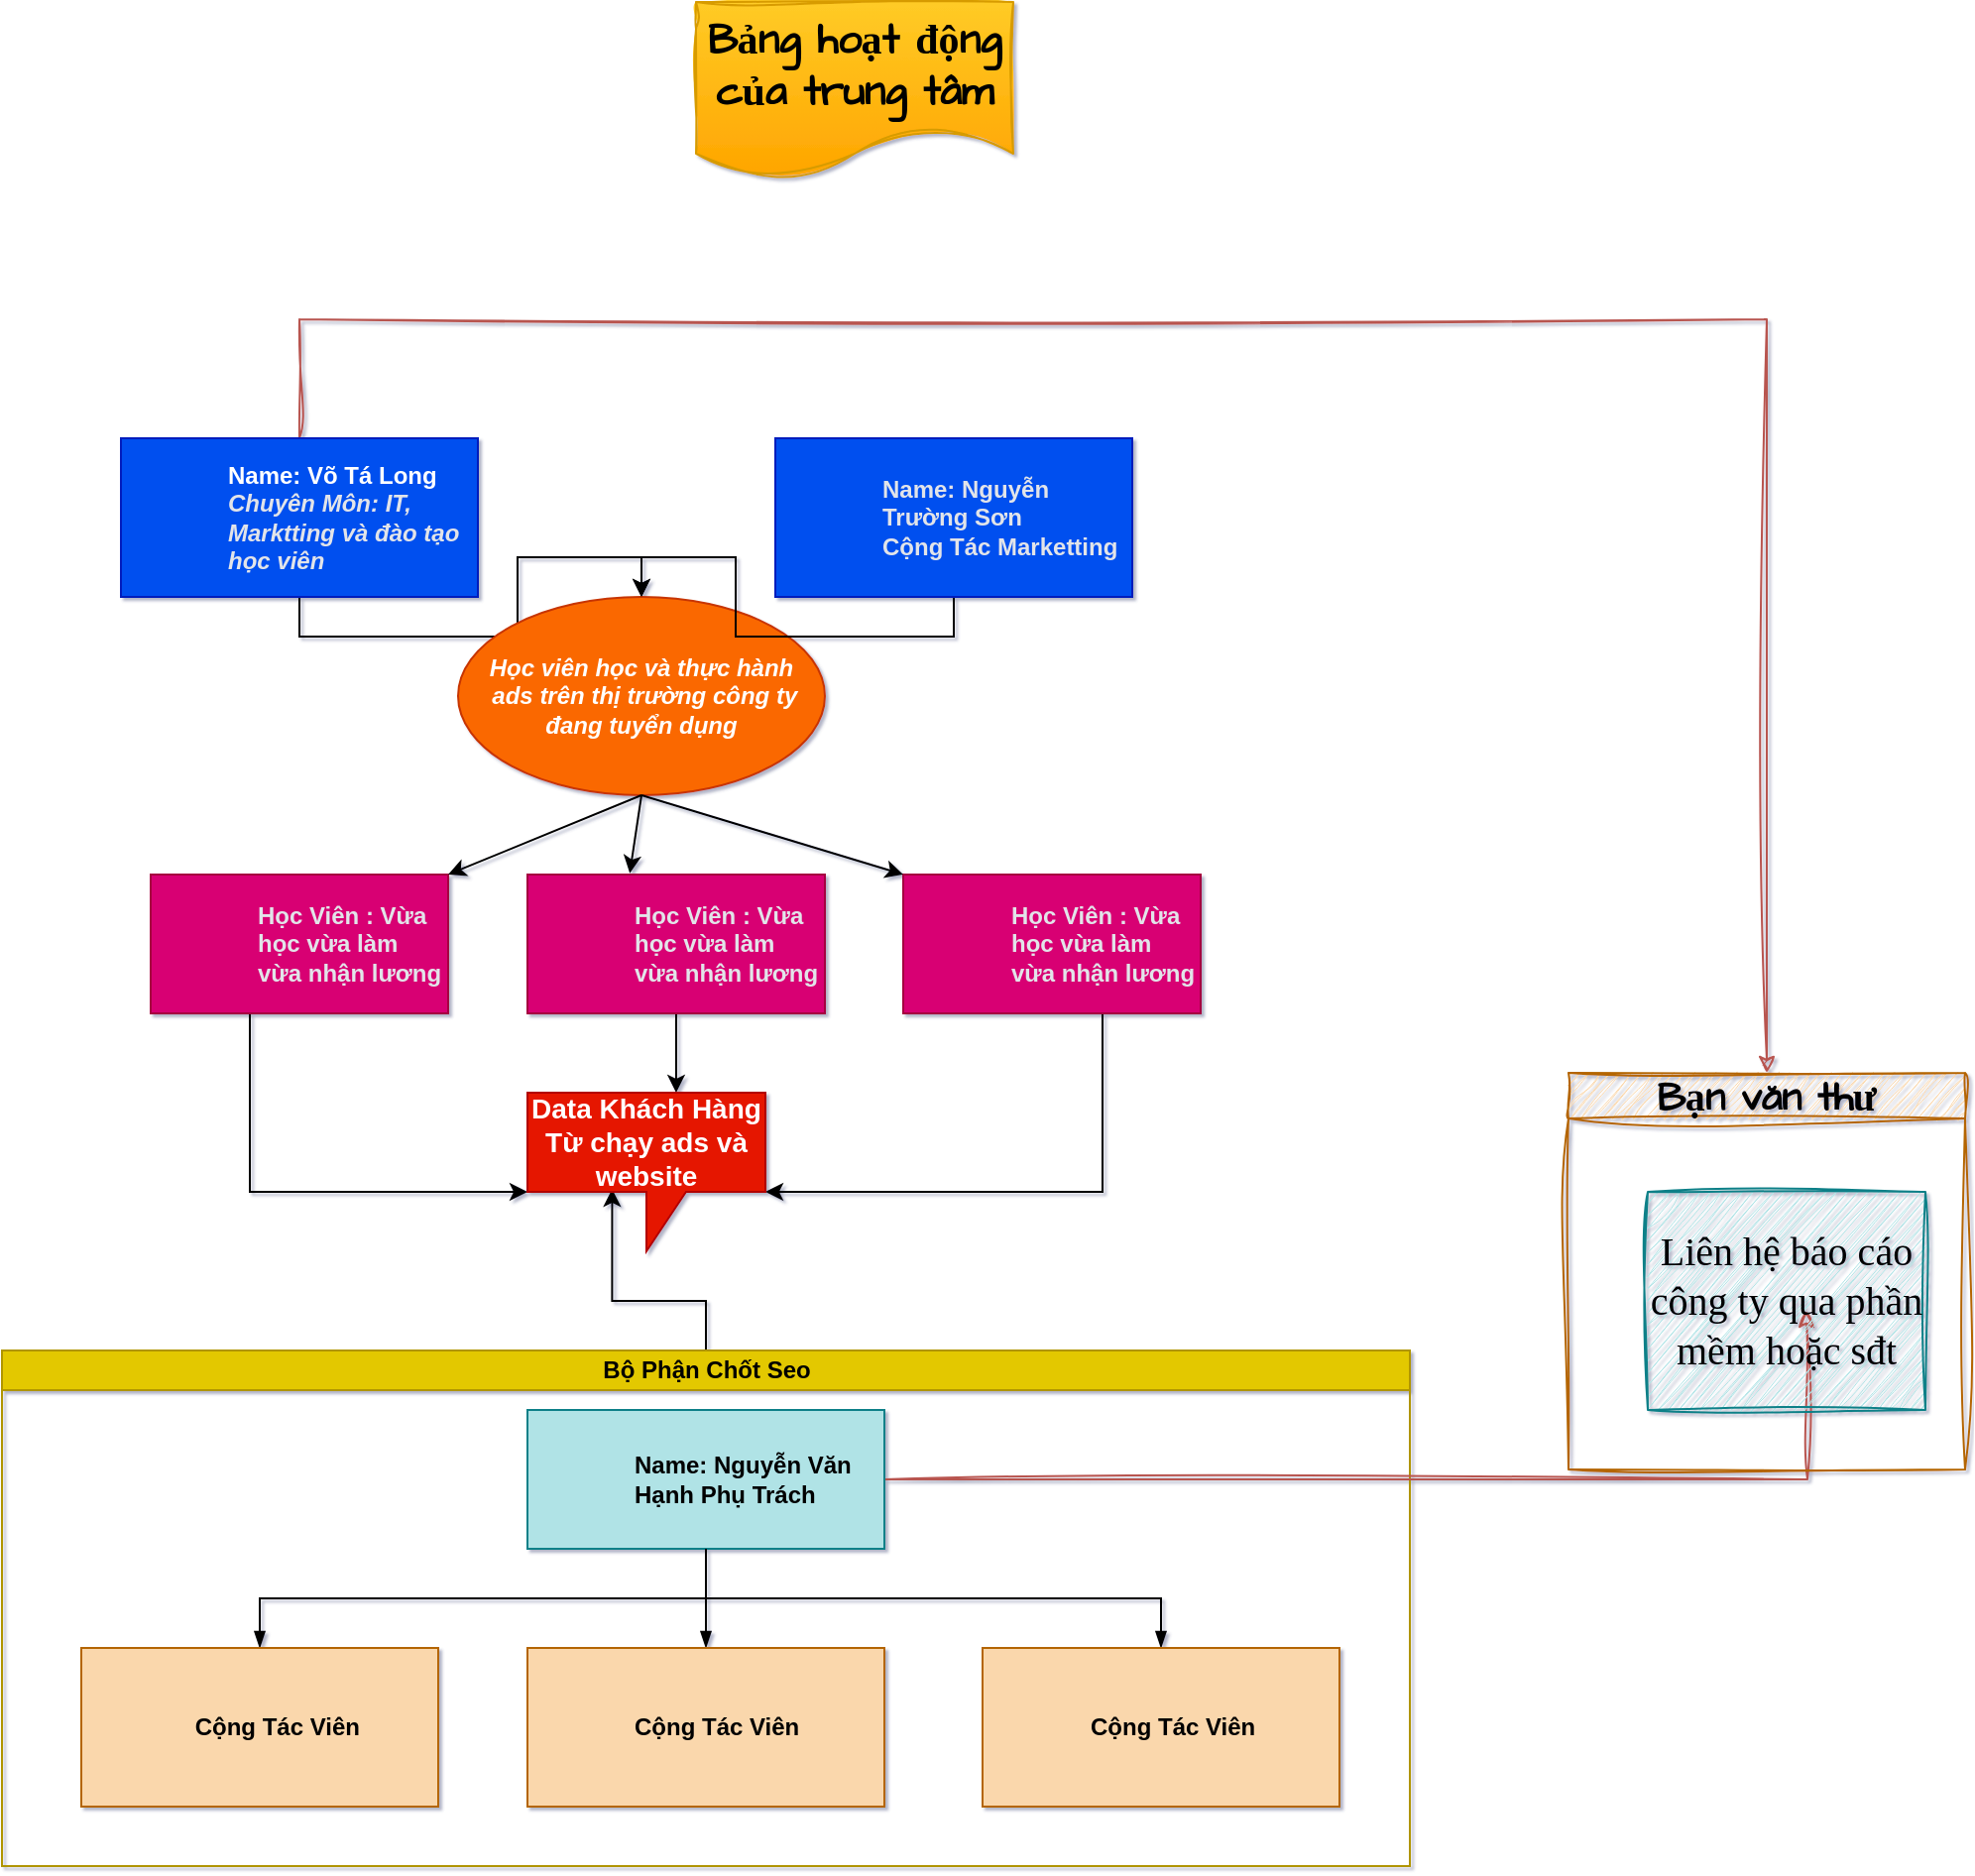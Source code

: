 <mxfile version="21.6.8" type="github">
  <diagram id="prtHgNgQTEPvFCAcTncT" name="Page-1">
    <mxGraphModel dx="1052" dy="4701" grid="1" gridSize="10" guides="1" tooltips="1" connect="1" arrows="1" fold="1" page="1" pageScale="1" pageWidth="1169" pageHeight="827" background="none" math="0" shadow="1">
      <root>
        <mxCell id="0" />
        <mxCell id="1" parent="0" />
        <mxCell id="3rI8jzU3DhC4SiO8iFlz-46" style="edgeStyle=orthogonalEdgeStyle;rounded=0;orthogonalLoop=1;jettySize=auto;html=1;entryX=0.356;entryY=0.607;entryDx=0;entryDy=0;entryPerimeter=0;" edge="1" parent="1" source="3rI8jzU3DhC4SiO8iFlz-1" target="3rI8jzU3DhC4SiO8iFlz-40">
          <mxGeometry relative="1" as="geometry" />
        </mxCell>
        <mxCell id="3rI8jzU3DhC4SiO8iFlz-1" value="Bộ Phận Chốt Seo" style="swimlane;html=1;startSize=20;horizontal=1;containerType=tree;glass=0;fillColor=#e3c800;fontColor=#000000;strokeColor=#B09500;" vertex="1" parent="1">
          <mxGeometry x="130" y="-2660" width="710" height="260" as="geometry" />
        </mxCell>
        <mxCell id="3rI8jzU3DhC4SiO8iFlz-52" style="edgeStyle=orthogonalEdgeStyle;rounded=0;sketch=1;hachureGap=4;jiggle=2;curveFitting=1;orthogonalLoop=1;jettySize=auto;html=1;fontFamily=Architects Daughter;fontSource=https%3A%2F%2Ffonts.googleapis.com%2Fcss%3Ffamily%3DArchitects%2BDaughter;fontSize=16;fillColor=#f8cecc;strokeColor=#b85450;gradientColor=#ea6b66;" edge="1" parent="3rI8jzU3DhC4SiO8iFlz-1" source="3rI8jzU3DhC4SiO8iFlz-2">
          <mxGeometry relative="1" as="geometry">
            <mxPoint x="910" y="-20" as="targetPoint" />
          </mxGeometry>
        </mxCell>
        <UserObject label="Name: Nguyễn Văn Hạnh Phụ Trách" name="Tessa Miller" position="CFO" location="Office 1" email="me@example.com" placeholders="1" link="https://www.draw.io" id="3rI8jzU3DhC4SiO8iFlz-2">
          <mxCell style="label;image=https://cdn3.iconfinder.com/data/icons/user-avatars-1/512/users-3-128.png;whiteSpace=wrap;html=1;rounded=0;glass=0;treeMoving=1;treeFolding=1;fillColor=#b0e3e6;strokeColor=#0e8088;" vertex="1" parent="3rI8jzU3DhC4SiO8iFlz-1">
            <mxGeometry x="265" y="30" width="180" height="70" as="geometry" />
          </mxCell>
        </UserObject>
        <mxCell id="3rI8jzU3DhC4SiO8iFlz-3" value="" style="endArrow=blockThin;endFill=1;fontSize=11;edgeStyle=elbowEdgeStyle;elbow=vertical;rounded=0;" edge="1" parent="3rI8jzU3DhC4SiO8iFlz-1" source="3rI8jzU3DhC4SiO8iFlz-2" target="3rI8jzU3DhC4SiO8iFlz-4">
          <mxGeometry relative="1" as="geometry" />
        </mxCell>
        <UserObject label="&amp;nbsp;Cộng Tác Viên" name="Edward Morrison" position="Brand Manager" location="Office 2" email="me@example.com" placeholders="1" link="https://www.draw.io" id="3rI8jzU3DhC4SiO8iFlz-4">
          <mxCell style="label;image=https://cdn3.iconfinder.com/data/icons/user-avatars-1/512/users-10-3-128.png;whiteSpace=wrap;html=1;rounded=0;glass=0;treeFolding=1;treeMoving=1;fillColor=#fad7ac;strokeColor=#b46504;" vertex="1" parent="3rI8jzU3DhC4SiO8iFlz-1">
            <mxGeometry x="40" y="150" width="180" height="80" as="geometry" />
          </mxCell>
        </UserObject>
        <mxCell id="3rI8jzU3DhC4SiO8iFlz-5" value="" style="endArrow=blockThin;endFill=1;fontSize=11;edgeStyle=elbowEdgeStyle;elbow=vertical;rounded=0;" edge="1" parent="3rI8jzU3DhC4SiO8iFlz-1" source="3rI8jzU3DhC4SiO8iFlz-2" target="3rI8jzU3DhC4SiO8iFlz-55">
          <mxGeometry relative="1" as="geometry" />
        </mxCell>
        <mxCell id="3rI8jzU3DhC4SiO8iFlz-7" value="" style="endArrow=blockThin;endFill=1;fontSize=11;edgeStyle=elbowEdgeStyle;elbow=vertical;rounded=0;" edge="1" parent="3rI8jzU3DhC4SiO8iFlz-1" target="3rI8jzU3DhC4SiO8iFlz-8">
          <mxGeometry relative="1" as="geometry">
            <mxPoint x="355" y="100" as="sourcePoint" />
          </mxGeometry>
        </mxCell>
        <UserObject label="Cộng Tác Viên" name="Alison Donovan" position="System Admin" location="Office 3" email="me@example.com" placeholders="1" link="https://www.draw.io" id="3rI8jzU3DhC4SiO8iFlz-8">
          <mxCell style="label;image=https://cdn3.iconfinder.com/data/icons/user-avatars-1/512/users-2-128.png;whiteSpace=wrap;html=1;rounded=0;glass=0;fillColor=#fad7ac;strokeColor=#b46504;" vertex="1" parent="3rI8jzU3DhC4SiO8iFlz-1">
            <mxGeometry x="494.5" y="150" width="180" height="80" as="geometry" />
          </mxCell>
        </UserObject>
        <UserObject label="Cộng Tác Viên" name="Evan Valet" position="HR Director" location="Office 4" email="me@example.com" placeholders="1" link="https://www.draw.io" id="3rI8jzU3DhC4SiO8iFlz-55">
          <mxCell style="label;image=https://cdn3.iconfinder.com/data/icons/user-avatars-1/512/users-9-2-128.png;whiteSpace=wrap;html=1;rounded=0;glass=0;treeFolding=1;treeMoving=1;fillColor=#fad7ac;strokeColor=#b46504;" vertex="1" parent="3rI8jzU3DhC4SiO8iFlz-1">
            <mxGeometry x="265" y="150" width="180" height="80" as="geometry" />
          </mxCell>
        </UserObject>
        <mxCell id="3rI8jzU3DhC4SiO8iFlz-43" style="edgeStyle=orthogonalEdgeStyle;rounded=0;orthogonalLoop=1;jettySize=auto;html=1;" edge="1" parent="1" source="3rI8jzU3DhC4SiO8iFlz-9" target="3rI8jzU3DhC4SiO8iFlz-40">
          <mxGeometry relative="1" as="geometry">
            <Array as="points">
              <mxPoint x="255" y="-2740" />
              <mxPoint x="453" y="-2740" />
            </Array>
          </mxGeometry>
        </mxCell>
        <UserObject label="&lt;font color=&quot;#e2e4e9&quot;&gt;Học Viên : Vừa học vừa làm vừa nhận lương&lt;br&gt;&lt;/font&gt;" name="Tessa Miller" position="CFO" location="Office 1" email="me@example.com" placeholders="1" id="3rI8jzU3DhC4SiO8iFlz-9">
          <mxCell style="label;image=https://cdn3.iconfinder.com/data/icons/user-avatars-1/512/users-3-128.png;whiteSpace=wrap;html=1;rounded=0;glass=0;treeMoving=1;treeFolding=1;fillColor=#d80073;strokeColor=#A50040;fontColor=#ffffff;" vertex="1" parent="1">
            <mxGeometry x="205" y="-2900" width="150" height="70" as="geometry" />
          </mxCell>
        </UserObject>
        <mxCell id="3rI8jzU3DhC4SiO8iFlz-38" value="" style="edgeStyle=orthogonalEdgeStyle;rounded=0;orthogonalLoop=1;jettySize=auto;html=1;" edge="1" parent="1" source="3rI8jzU3DhC4SiO8iFlz-11" target="3rI8jzU3DhC4SiO8iFlz-20">
          <mxGeometry relative="1" as="geometry" />
        </mxCell>
        <mxCell id="3rI8jzU3DhC4SiO8iFlz-51" style="edgeStyle=orthogonalEdgeStyle;rounded=0;sketch=1;hachureGap=4;jiggle=2;curveFitting=1;orthogonalLoop=1;jettySize=auto;html=1;fontFamily=Architects Daughter;fontSource=https%3A%2F%2Ffonts.googleapis.com%2Fcss%3Ffamily%3DArchitects%2BDaughter;fontSize=16;fillColor=#f8cecc;gradientColor=#ea6b66;strokeColor=#b85450;" edge="1" parent="1" source="3rI8jzU3DhC4SiO8iFlz-11" target="3rI8jzU3DhC4SiO8iFlz-47">
          <mxGeometry relative="1" as="geometry">
            <Array as="points">
              <mxPoint x="280" y="-3180" />
              <mxPoint x="1020" y="-3180" />
            </Array>
          </mxGeometry>
        </mxCell>
        <UserObject label="&lt;font style=&quot;border-color: var(--border-color);&quot; color=&quot;#e2e4e9&quot;&gt;&lt;br style=&quot;border-color: var(--border-color);&quot;&gt;&lt;/font&gt;Name: Võ Tá Long&lt;br style=&quot;border-color: var(--border-color); color: rgb(226, 228, 233);&quot;&gt;&lt;i style=&quot;border-color: var(--border-color); color: rgb(226, 228, 233);&quot;&gt;Chuyên Môn: IT,&lt;span style=&quot;background-color: rgb(8, 53, 231);&quot;&gt; &lt;/span&gt;Marktting và đào tạo học viên&lt;br style=&quot;border-color: var(--border-color);&quot;&gt;&lt;/i&gt;&lt;font style=&quot;border-color: var(--border-color);&quot; color=&quot;#e2e4e9&quot;&gt;&lt;br style=&quot;border-color: var(--border-color);&quot;&gt;&lt;/font&gt;" name="Evan Valet" position="HR Director" location="Office 4" email="me@example.com" placeholders="1" id="3rI8jzU3DhC4SiO8iFlz-11">
          <mxCell style="label;image=https://cdn3.iconfinder.com/data/icons/user-avatars-1/512/users-9-2-128.png;whiteSpace=wrap;html=1;rounded=0;glass=0;treeFolding=1;treeMoving=1;fillColor=#0050ef;fontColor=#ffffff;strokeColor=#001DBC;" vertex="1" parent="1">
            <mxGeometry x="190" y="-3120" width="180" height="80" as="geometry" />
          </mxCell>
        </UserObject>
        <mxCell id="3rI8jzU3DhC4SiO8iFlz-45" value="" style="edgeStyle=orthogonalEdgeStyle;rounded=0;orthogonalLoop=1;jettySize=auto;html=1;" edge="1" parent="1" source="3rI8jzU3DhC4SiO8iFlz-15" target="3rI8jzU3DhC4SiO8iFlz-40">
          <mxGeometry relative="1" as="geometry">
            <Array as="points">
              <mxPoint x="475" y="-2740" />
              <mxPoint x="453" y="-2740" />
            </Array>
          </mxGeometry>
        </mxCell>
        <UserObject label="&lt;font color=&quot;#e2e4e9&quot;&gt;Học Viên : Vừa học vừa làm vừa nhận lương&lt;br&gt;&lt;/font&gt;" name="Tessa Miller" position="CFO" location="Office 1" email="me@example.com" placeholders="1" id="3rI8jzU3DhC4SiO8iFlz-15">
          <mxCell style="label;image=https://cdn3.iconfinder.com/data/icons/user-avatars-1/512/users-3-128.png;whiteSpace=wrap;html=1;rounded=0;glass=0;treeMoving=1;treeFolding=1;fillColor=#d80073;strokeColor=#A50040;fontColor=#ffffff;" vertex="1" parent="1">
            <mxGeometry x="395" y="-2900" width="150" height="70" as="geometry" />
          </mxCell>
        </UserObject>
        <mxCell id="3rI8jzU3DhC4SiO8iFlz-42" style="edgeStyle=orthogonalEdgeStyle;rounded=0;orthogonalLoop=1;jettySize=auto;html=1;" edge="1" parent="1" source="3rI8jzU3DhC4SiO8iFlz-17" target="3rI8jzU3DhC4SiO8iFlz-40">
          <mxGeometry relative="1" as="geometry">
            <Array as="points">
              <mxPoint x="685" y="-2740" />
              <mxPoint x="453" y="-2740" />
            </Array>
          </mxGeometry>
        </mxCell>
        <UserObject label="&lt;font color=&quot;#e2e4e9&quot;&gt;Học Viên : Vừa học vừa làm vừa nhận lương&lt;br&gt;&lt;/font&gt;" name="Tessa Miller" position="CFO" location="Office 1" email="me@example.com" placeholders="1" id="3rI8jzU3DhC4SiO8iFlz-17">
          <mxCell style="label;image=https://cdn3.iconfinder.com/data/icons/user-avatars-1/512/users-3-128.png;whiteSpace=wrap;html=1;rounded=0;glass=0;treeMoving=1;treeFolding=1;fillColor=#d80073;strokeColor=#A50040;fontColor=#ffffff;" vertex="1" parent="1">
            <mxGeometry x="584.5" y="-2900" width="150" height="70" as="geometry" />
          </mxCell>
        </UserObject>
        <mxCell id="3rI8jzU3DhC4SiO8iFlz-20" value="&lt;font color=&quot;#ffffff&quot;&gt;&lt;b&gt;&lt;i&gt;Học viên học và thực hành&lt;br&gt;&amp;nbsp;ads trên thị trường công ty đang tuyển dụng&lt;/i&gt;&lt;/b&gt;&lt;/font&gt;" style="ellipse;whiteSpace=wrap;html=1;align=center;newEdgeStyle={&quot;edgeStyle&quot;:&quot;entityRelationEdgeStyle&quot;,&quot;startArrow&quot;:&quot;none&quot;,&quot;endArrow&quot;:&quot;none&quot;,&quot;segment&quot;:10,&quot;curved&quot;:1,&quot;sourcePerimeterSpacing&quot;:0,&quot;targetPerimeterSpacing&quot;:0};treeFolding=1;treeMoving=1;fillColor=#fa6800;fontColor=#000000;strokeColor=#C73500;" vertex="1" parent="1">
          <mxGeometry x="360" y="-3040" width="185" height="100" as="geometry" />
        </mxCell>
        <mxCell id="3rI8jzU3DhC4SiO8iFlz-33" value="" style="endArrow=classic;html=1;rounded=0;entryX=0.344;entryY=-0.009;entryDx=0;entryDy=0;entryPerimeter=0;exitX=0.5;exitY=1;exitDx=0;exitDy=0;" edge="1" parent="1" source="3rI8jzU3DhC4SiO8iFlz-20" target="3rI8jzU3DhC4SiO8iFlz-15">
          <mxGeometry width="50" height="50" relative="1" as="geometry">
            <mxPoint x="240" y="-2840" as="sourcePoint" />
            <mxPoint x="430" y="-2860" as="targetPoint" />
          </mxGeometry>
        </mxCell>
        <mxCell id="3rI8jzU3DhC4SiO8iFlz-34" value="" style="endArrow=classic;html=1;rounded=0;exitX=0.5;exitY=1;exitDx=0;exitDy=0;entryX=0;entryY=0;entryDx=0;entryDy=0;" edge="1" parent="1" source="3rI8jzU3DhC4SiO8iFlz-20" target="3rI8jzU3DhC4SiO8iFlz-17">
          <mxGeometry width="50" height="50" relative="1" as="geometry">
            <mxPoint x="380" y="-2810" as="sourcePoint" />
            <mxPoint x="430" y="-2860" as="targetPoint" />
          </mxGeometry>
        </mxCell>
        <mxCell id="3rI8jzU3DhC4SiO8iFlz-35" value="" style="endArrow=classic;html=1;rounded=0;exitX=0.5;exitY=1;exitDx=0;exitDy=0;entryX=1;entryY=0;entryDx=0;entryDy=0;" edge="1" parent="1" source="3rI8jzU3DhC4SiO8iFlz-20" target="3rI8jzU3DhC4SiO8iFlz-9">
          <mxGeometry width="50" height="50" relative="1" as="geometry">
            <mxPoint x="380" y="-2810" as="sourcePoint" />
            <mxPoint x="430" y="-2860" as="targetPoint" />
          </mxGeometry>
        </mxCell>
        <mxCell id="3rI8jzU3DhC4SiO8iFlz-39" style="edgeStyle=orthogonalEdgeStyle;rounded=0;orthogonalLoop=1;jettySize=auto;html=1;" edge="1" parent="1" source="3rI8jzU3DhC4SiO8iFlz-36" target="3rI8jzU3DhC4SiO8iFlz-20">
          <mxGeometry relative="1" as="geometry" />
        </mxCell>
        <UserObject label="&lt;font style=&quot;border-color: var(--border-color);&quot; color=&quot;#e2e4e9&quot;&gt;Name: Nguyễn Trường Sơn&lt;br&gt;Cộng Tác Marketting&lt;br style=&quot;border-color: var(--border-color);&quot;&gt;&lt;/font&gt;" name="Evan Valet" position="HR Director" location="Office 4" email="me@example.com" placeholders="1" id="3rI8jzU3DhC4SiO8iFlz-36">
          <mxCell style="label;image=https://cdn3.iconfinder.com/data/icons/user-avatars-1/512/users-9-2-128.png;whiteSpace=wrap;html=1;rounded=0;glass=0;treeFolding=1;treeMoving=1;fillColor=#0050ef;fontColor=#ffffff;strokeColor=#001DBC;" vertex="1" parent="1">
            <mxGeometry x="520" y="-3120" width="180" height="80" as="geometry" />
          </mxCell>
        </UserObject>
        <mxCell id="3rI8jzU3DhC4SiO8iFlz-40" value="&lt;b&gt;&lt;font style=&quot;font-size: 14px;&quot;&gt;Data Khách Hàng Từ chạy ads và website&lt;/font&gt;&lt;/b&gt;" style="shape=callout;whiteSpace=wrap;html=1;perimeter=calloutPerimeter;fillColor=#e51400;fontColor=#ffffff;strokeColor=#B20000;" vertex="1" parent="1">
          <mxGeometry x="395" y="-2790" width="120" height="80" as="geometry" />
        </mxCell>
        <mxCell id="3rI8jzU3DhC4SiO8iFlz-47" value="Bạn văn thư" style="swimlane;whiteSpace=wrap;html=1;sketch=1;hachureGap=4;jiggle=2;curveFitting=1;fontFamily=Architects Daughter;fontSource=https%3A%2F%2Ffonts.googleapis.com%2Fcss%3Ffamily%3DArchitects%2BDaughter;fontSize=20;fillColor=#fad7ac;strokeColor=#b46504;" vertex="1" parent="1">
          <mxGeometry x="920" y="-2800" width="200" height="200" as="geometry" />
        </mxCell>
        <mxCell id="3rI8jzU3DhC4SiO8iFlz-48" value="&lt;font face=&quot;Times New Roman&quot;&gt;Liên hệ báo cáo công ty qua phần mềm hoặc sđt&lt;/font&gt;" style="whiteSpace=wrap;html=1;sketch=1;hachureGap=4;jiggle=2;curveFitting=1;fontFamily=Architects Daughter;fontSource=https%3A%2F%2Ffonts.googleapis.com%2Fcss%3Ffamily%3DArchitects%2BDaughter;fontSize=20;fillColor=#b0e3e6;strokeColor=#0e8088;" vertex="1" parent="1">
          <mxGeometry x="960" y="-2740" width="140" height="110" as="geometry" />
        </mxCell>
        <mxCell id="3rI8jzU3DhC4SiO8iFlz-53" value="&lt;b&gt;&lt;font style=&quot;font-size: 21px;&quot;&gt;Bảng hoạt động của trung tâm&lt;/font&gt;&lt;/b&gt;" style="shape=document;whiteSpace=wrap;html=1;boundedLbl=1;sketch=1;hachureGap=4;jiggle=2;curveFitting=1;fontFamily=Architects Daughter;fontSource=https%3A%2F%2Ffonts.googleapis.com%2Fcss%3Ffamily%3DArchitects%2BDaughter;fontSize=20;fillColor=#ffcd28;gradientColor=#ffa500;strokeColor=#d79b00;" vertex="1" parent="1">
          <mxGeometry x="480" y="-3340" width="160" height="90" as="geometry" />
        </mxCell>
      </root>
    </mxGraphModel>
  </diagram>
</mxfile>
